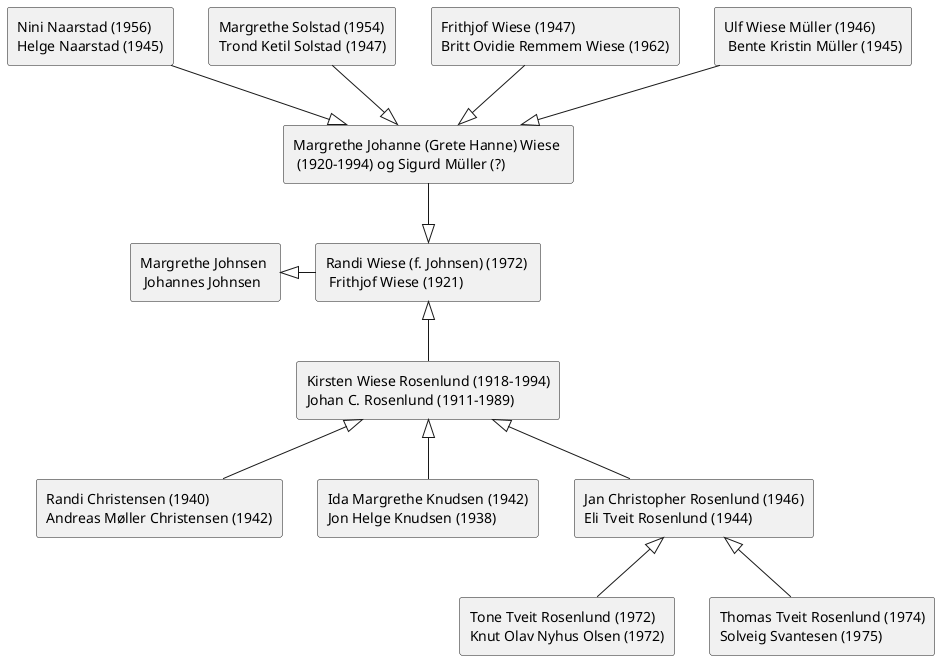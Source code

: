 @startuml
rectangle "Margrethe Johnsen \n Johannes Johnsen" as MJJJ $trunk
rectangle "Randi Wiese (f. Johnsen) (1972) \n Frithjof Wiese (1921)" as RWFW $trunk $wiese
rectangle "Margrethe Johanne (Grete Hanne) Wiese \n (1920-1994) og Sigurd Müller (?)" as MJSM $wiese
rectangle "Ulf Wiese Müller (1946) \n Bente Kristin Müller (1945)" as UWMB $wiese
rectangle "Frithjof Wiese (1947)\nBritt Ovidie Remmem Wiese (1962)" as FWBR $wiese
rectangle "Margrethe Solstad (1954)\nTrond Ketil Solstad (1947)" as MSTK $wiese
rectangle "Nini Naarstad (1956)\nHelge Naarstad (1945)" as NNHN $wiese
rectangle "Kirsten Wiese Rosenlund (1918-1994)\nJohan C. Rosenlund (1911-1989)" as KWRJ $wiese
rectangle "Randi Christensen (1940)\nAndreas Møller Christensen (1942)" as RCAM $wiese
rectangle "Ida Margrethe Knudsen (1942)\nJon Helge Knudsen (1938)" as IMKJ $wiese
rectangle "Jan Christopher Rosenlund (1946)\nEli Tveit Rosenlund (1944)" as JCRE $wiese
rectangle "Tone Tveit Rosenlund (1972)\nKnut Olav Nyhus Olsen (1972)" as TTRK $wiese
rectangle "Thomas Tveit Rosenlund (1974)\nSolveig Svantesen (1975)" as TTRS $wiese

MJJJ <|-right- RWFW
RWFW <|-up- MJSM
MJSM <|-up- UWMB
MJSM <|-up- FWBR
MJSM <|-up- MSTK
MJSM <|-up- NNHN

RWFW <|-down- KWRJ
KWRJ <|-- RCAM
KWRJ <|-- IMKJ
KWRJ <|-- JCRE
JCRE <|-- TTRK
JCRE <|-- TTRS

@enduml
